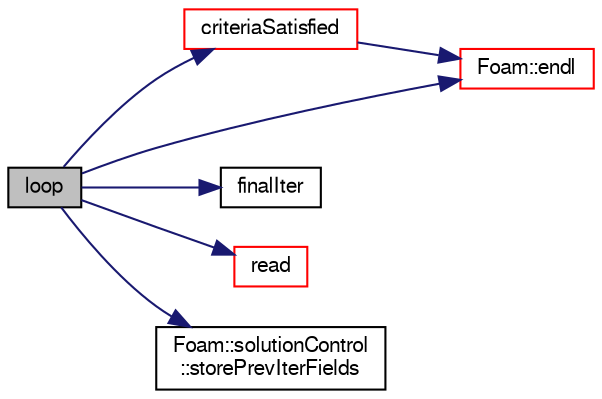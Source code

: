 digraph "loop"
{
  bgcolor="transparent";
  edge [fontname="FreeSans",fontsize="10",labelfontname="FreeSans",labelfontsize="10"];
  node [fontname="FreeSans",fontsize="10",shape=record];
  rankdir="LR";
  Node949 [label="loop",height=0.2,width=0.4,color="black", fillcolor="grey75", style="filled", fontcolor="black"];
  Node949 -> Node950 [color="midnightblue",fontsize="10",style="solid",fontname="FreeSans"];
  Node950 [label="criteriaSatisfied",height=0.2,width=0.4,color="red",URL="$a21934.html#a2ccaff4c460a7c2f5a7ed00ac8aec76d",tooltip="Return true if all convergence checks are satisfied. "];
  Node950 -> Node951 [color="midnightblue",fontsize="10",style="solid",fontname="FreeSans"];
  Node951 [label="Foam::endl",height=0.2,width=0.4,color="red",URL="$a21124.html#a2db8fe02a0d3909e9351bb4275b23ce4",tooltip="Add newline and flush stream. "];
  Node949 -> Node951 [color="midnightblue",fontsize="10",style="solid",fontname="FreeSans"];
  Node949 -> Node1258 [color="midnightblue",fontsize="10",style="solid",fontname="FreeSans"];
  Node1258 [label="finalIter",height=0.2,width=0.4,color="black",URL="$a21934.html#a2f03da4430c98e30af58d425b1661fe7",tooltip="Helper function to identify final PIMPLE (outer) iteration. "];
  Node949 -> Node1259 [color="midnightblue",fontsize="10",style="solid",fontname="FreeSans"];
  Node1259 [label="read",height=0.2,width=0.4,color="red",URL="$a21934.html#aaa936da334e29618ece019bd8a9aa06f",tooltip="Read controls from fvSolution dictionary. "];
  Node949 -> Node1267 [color="midnightblue",fontsize="10",style="solid",fontname="FreeSans"];
  Node1267 [label="Foam::solutionControl\l::storePrevIterFields",height=0.2,width=0.4,color="black",URL="$a21942.html#ad980463c54a4aeeb752536f97e13a496",tooltip="Store previous iteration fields. "];
}
